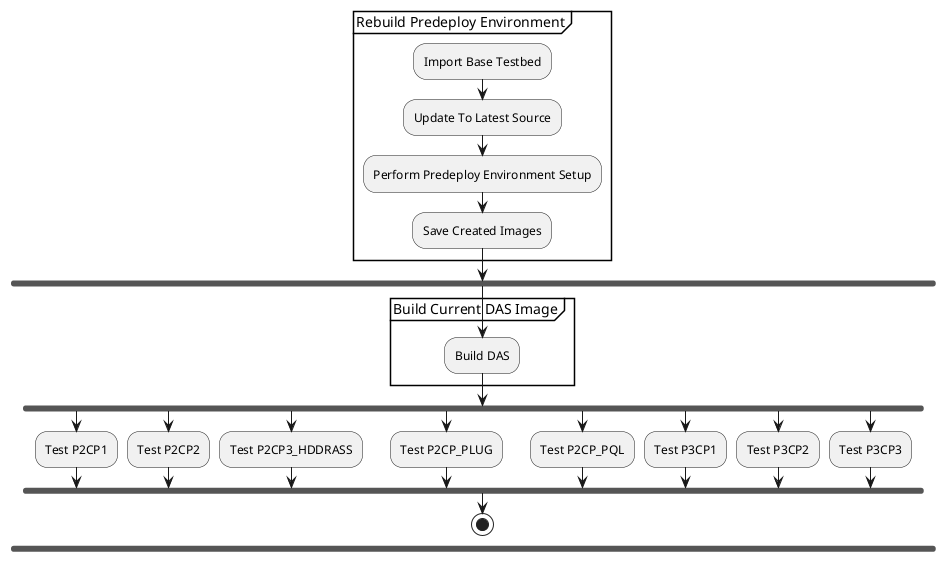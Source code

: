 @startuml

partition "Rebuild Predeploy Environment" {
:Import Base Testbed;
:Update To Latest Source;
:Perform Predeploy Environment Setup;
:Save Created Images;
}

fork

partition "Build Current DAS Image" {
:Build DAS;
}

fork

:Test P2CP1;
fork again
:Test P2CP2;
fork again
:Test P2CP3_HDDRASS;
fork again
:Test P2CP_PLUG;
fork again
:Test P2CP_PQL;
fork again
:Test P3CP1;
fork again
:Test P3CP2;
fork again
:Test P3CP3;
end fork

stop


'(*)  --> "check input"
'If "input is verbose" then
'--> [Yes] "turn on verbosity"
'--> "run command"
'else
'--> "run command"
'Endif
'-->(*)
@enduml
